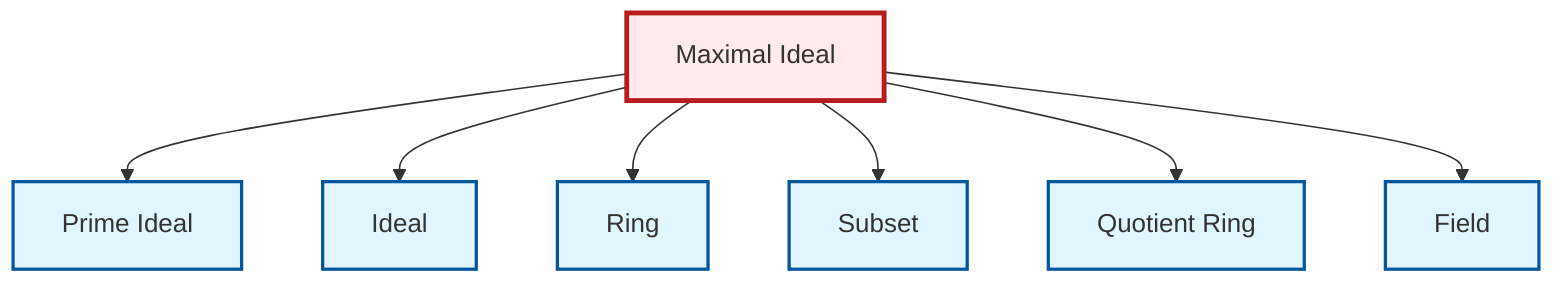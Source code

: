 graph TD
    classDef definition fill:#e1f5fe,stroke:#01579b,stroke-width:2px
    classDef theorem fill:#f3e5f5,stroke:#4a148c,stroke-width:2px
    classDef axiom fill:#fff3e0,stroke:#e65100,stroke-width:2px
    classDef example fill:#e8f5e9,stroke:#1b5e20,stroke-width:2px
    classDef current fill:#ffebee,stroke:#b71c1c,stroke-width:3px
    def-ideal["Ideal"]:::definition
    def-field["Field"]:::definition
    def-prime-ideal["Prime Ideal"]:::definition
    def-quotient-ring["Quotient Ring"]:::definition
    def-ring["Ring"]:::definition
    def-subset["Subset"]:::definition
    def-maximal-ideal["Maximal Ideal"]:::definition
    def-maximal-ideal --> def-prime-ideal
    def-maximal-ideal --> def-ideal
    def-maximal-ideal --> def-ring
    def-maximal-ideal --> def-subset
    def-maximal-ideal --> def-quotient-ring
    def-maximal-ideal --> def-field
    class def-maximal-ideal current